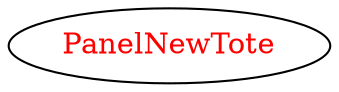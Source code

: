 digraph dependencyGraph {
 concentrate=true;
 ranksep="2.0";
 rankdir="LR"; 
 splines="ortho";
"PanelNewTote" [fontcolor="red"];
}